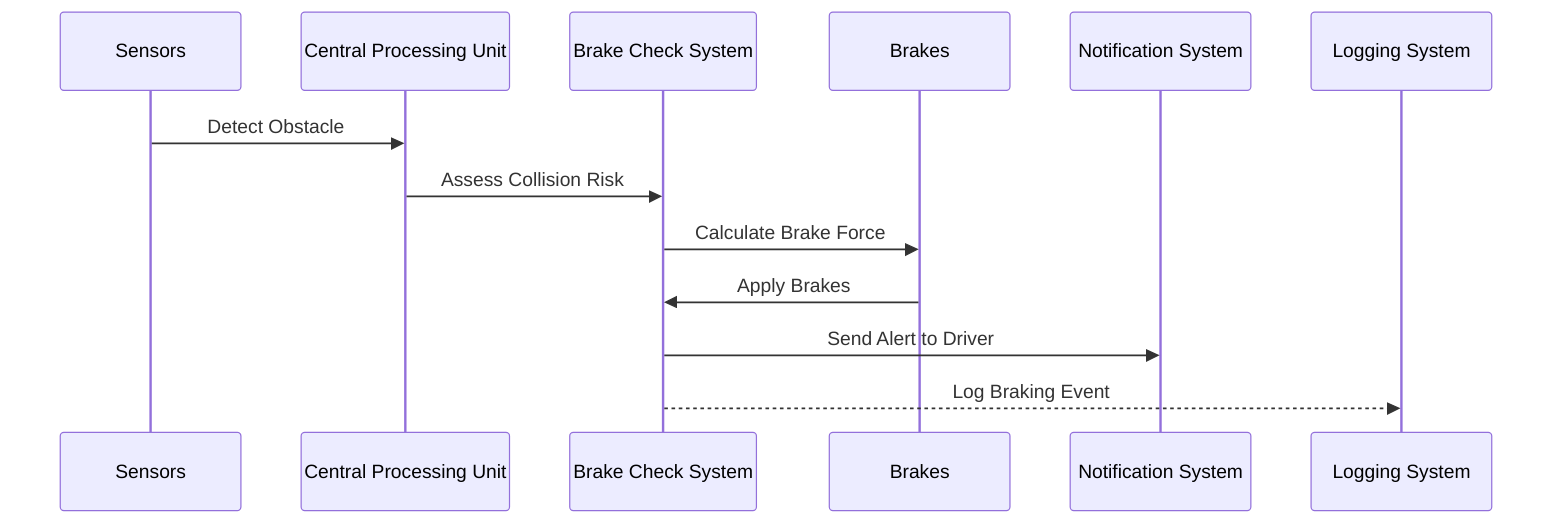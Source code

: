 sequenceDiagram
    participant S as Sensors
    participant CPU as Central Processing Unit
    participant BCS as Brake Check System
    participant Brakes
    participant Notif as Notification System
    participant Log as Logging System

    S->>CPU: Detect Obstacle
    CPU->>BCS: Assess Collision Risk
    BCS->>Brakes: Calculate Brake Force
    Brakes->>BCS: Apply Brakes
    BCS->>Notif: Send Alert to Driver
    BCS-->>Log: Log Braking Event